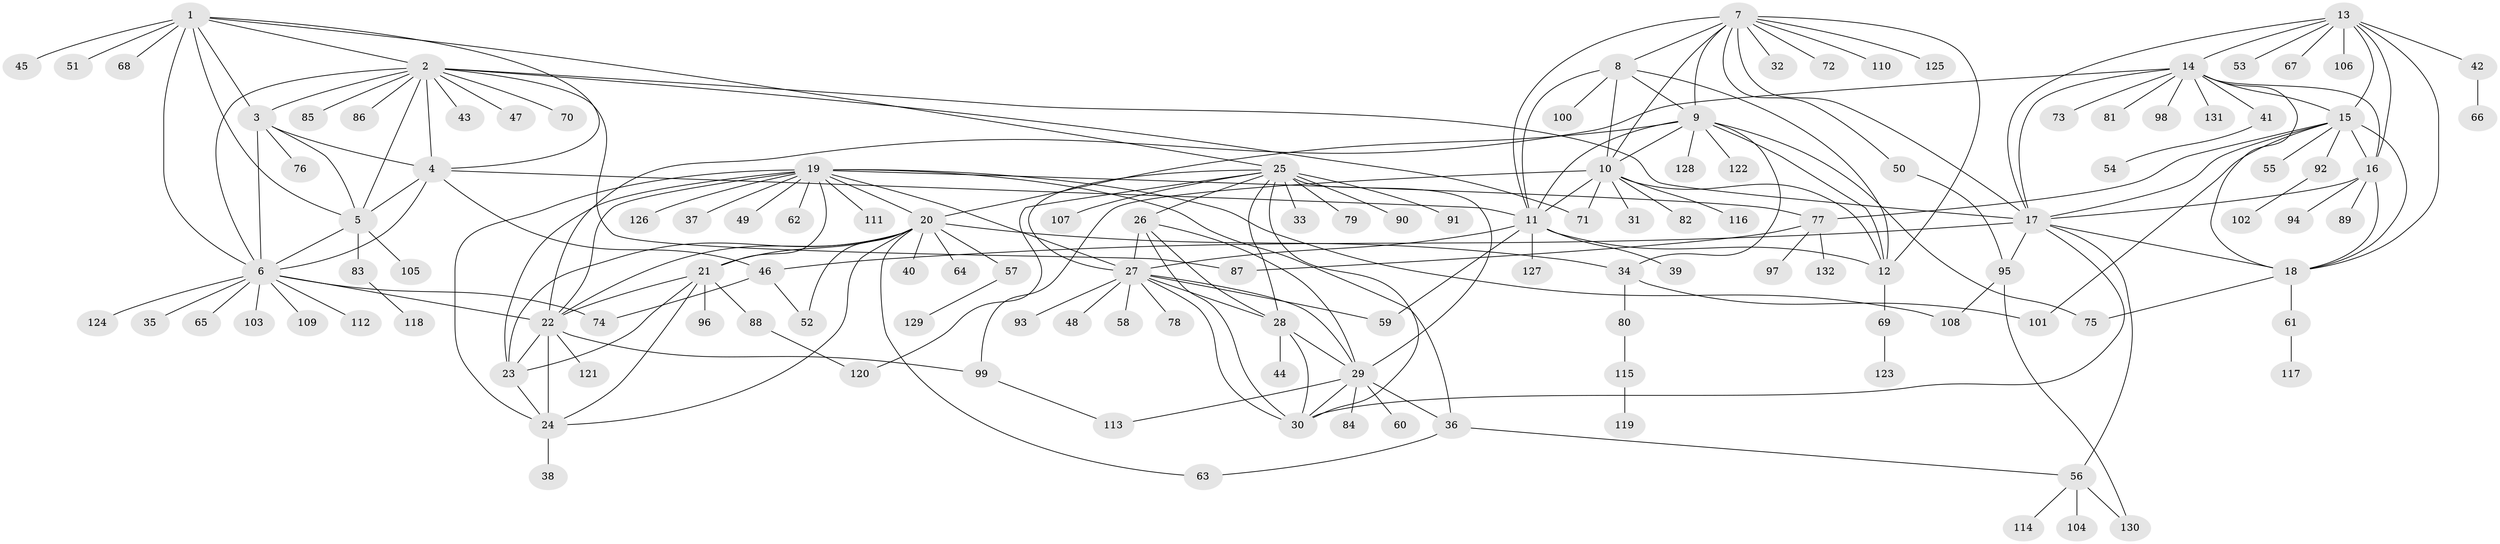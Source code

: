 // coarse degree distribution, {8: 0.02830188679245283, 13: 0.018867924528301886, 5: 0.04716981132075472, 17: 0.009433962264150943, 14: 0.009433962264150943, 9: 0.009433962264150943, 11: 0.018867924528301886, 15: 0.009433962264150943, 4: 0.07547169811320754, 6: 0.009433962264150943, 10: 0.018867924528301886, 1: 0.6226415094339622, 2: 0.12264150943396226}
// Generated by graph-tools (version 1.1) at 2025/24/03/03/25 07:24:17]
// undirected, 132 vertices, 206 edges
graph export_dot {
graph [start="1"]
  node [color=gray90,style=filled];
  1;
  2;
  3;
  4;
  5;
  6;
  7;
  8;
  9;
  10;
  11;
  12;
  13;
  14;
  15;
  16;
  17;
  18;
  19;
  20;
  21;
  22;
  23;
  24;
  25;
  26;
  27;
  28;
  29;
  30;
  31;
  32;
  33;
  34;
  35;
  36;
  37;
  38;
  39;
  40;
  41;
  42;
  43;
  44;
  45;
  46;
  47;
  48;
  49;
  50;
  51;
  52;
  53;
  54;
  55;
  56;
  57;
  58;
  59;
  60;
  61;
  62;
  63;
  64;
  65;
  66;
  67;
  68;
  69;
  70;
  71;
  72;
  73;
  74;
  75;
  76;
  77;
  78;
  79;
  80;
  81;
  82;
  83;
  84;
  85;
  86;
  87;
  88;
  89;
  90;
  91;
  92;
  93;
  94;
  95;
  96;
  97;
  98;
  99;
  100;
  101;
  102;
  103;
  104;
  105;
  106;
  107;
  108;
  109;
  110;
  111;
  112;
  113;
  114;
  115;
  116;
  117;
  118;
  119;
  120;
  121;
  122;
  123;
  124;
  125;
  126;
  127;
  128;
  129;
  130;
  131;
  132;
  1 -- 2;
  1 -- 3;
  1 -- 4;
  1 -- 5;
  1 -- 6;
  1 -- 25;
  1 -- 45;
  1 -- 51;
  1 -- 68;
  2 -- 3;
  2 -- 4;
  2 -- 5;
  2 -- 6;
  2 -- 17;
  2 -- 43;
  2 -- 47;
  2 -- 70;
  2 -- 71;
  2 -- 85;
  2 -- 86;
  2 -- 87;
  3 -- 4;
  3 -- 5;
  3 -- 6;
  3 -- 76;
  4 -- 5;
  4 -- 6;
  4 -- 11;
  4 -- 46;
  5 -- 6;
  5 -- 83;
  5 -- 105;
  6 -- 22;
  6 -- 35;
  6 -- 65;
  6 -- 74;
  6 -- 103;
  6 -- 109;
  6 -- 112;
  6 -- 124;
  7 -- 8;
  7 -- 9;
  7 -- 10;
  7 -- 11;
  7 -- 12;
  7 -- 17;
  7 -- 32;
  7 -- 50;
  7 -- 72;
  7 -- 110;
  7 -- 125;
  8 -- 9;
  8 -- 10;
  8 -- 11;
  8 -- 12;
  8 -- 100;
  9 -- 10;
  9 -- 11;
  9 -- 12;
  9 -- 20;
  9 -- 34;
  9 -- 75;
  9 -- 122;
  9 -- 128;
  10 -- 11;
  10 -- 12;
  10 -- 31;
  10 -- 71;
  10 -- 82;
  10 -- 99;
  10 -- 116;
  11 -- 12;
  11 -- 27;
  11 -- 39;
  11 -- 59;
  11 -- 127;
  12 -- 69;
  13 -- 14;
  13 -- 15;
  13 -- 16;
  13 -- 17;
  13 -- 18;
  13 -- 42;
  13 -- 53;
  13 -- 67;
  13 -- 106;
  14 -- 15;
  14 -- 16;
  14 -- 17;
  14 -- 18;
  14 -- 22;
  14 -- 41;
  14 -- 73;
  14 -- 81;
  14 -- 98;
  14 -- 131;
  15 -- 16;
  15 -- 17;
  15 -- 18;
  15 -- 55;
  15 -- 77;
  15 -- 92;
  15 -- 101;
  16 -- 17;
  16 -- 18;
  16 -- 89;
  16 -- 94;
  17 -- 18;
  17 -- 30;
  17 -- 46;
  17 -- 56;
  17 -- 95;
  18 -- 61;
  18 -- 75;
  19 -- 20;
  19 -- 21;
  19 -- 22;
  19 -- 23;
  19 -- 24;
  19 -- 27;
  19 -- 36;
  19 -- 37;
  19 -- 49;
  19 -- 62;
  19 -- 77;
  19 -- 108;
  19 -- 111;
  19 -- 126;
  20 -- 21;
  20 -- 22;
  20 -- 23;
  20 -- 24;
  20 -- 34;
  20 -- 40;
  20 -- 52;
  20 -- 57;
  20 -- 63;
  20 -- 64;
  21 -- 22;
  21 -- 23;
  21 -- 24;
  21 -- 88;
  21 -- 96;
  22 -- 23;
  22 -- 24;
  22 -- 99;
  22 -- 121;
  23 -- 24;
  24 -- 38;
  25 -- 26;
  25 -- 27;
  25 -- 28;
  25 -- 29;
  25 -- 30;
  25 -- 33;
  25 -- 79;
  25 -- 90;
  25 -- 91;
  25 -- 107;
  25 -- 120;
  26 -- 27;
  26 -- 28;
  26 -- 29;
  26 -- 30;
  27 -- 28;
  27 -- 29;
  27 -- 30;
  27 -- 48;
  27 -- 58;
  27 -- 59;
  27 -- 78;
  27 -- 93;
  28 -- 29;
  28 -- 30;
  28 -- 44;
  29 -- 30;
  29 -- 36;
  29 -- 60;
  29 -- 84;
  29 -- 113;
  34 -- 80;
  34 -- 101;
  36 -- 56;
  36 -- 63;
  41 -- 54;
  42 -- 66;
  46 -- 52;
  46 -- 74;
  50 -- 95;
  56 -- 104;
  56 -- 114;
  56 -- 130;
  57 -- 129;
  61 -- 117;
  69 -- 123;
  77 -- 87;
  77 -- 97;
  77 -- 132;
  80 -- 115;
  83 -- 118;
  88 -- 120;
  92 -- 102;
  95 -- 108;
  95 -- 130;
  99 -- 113;
  115 -- 119;
}

